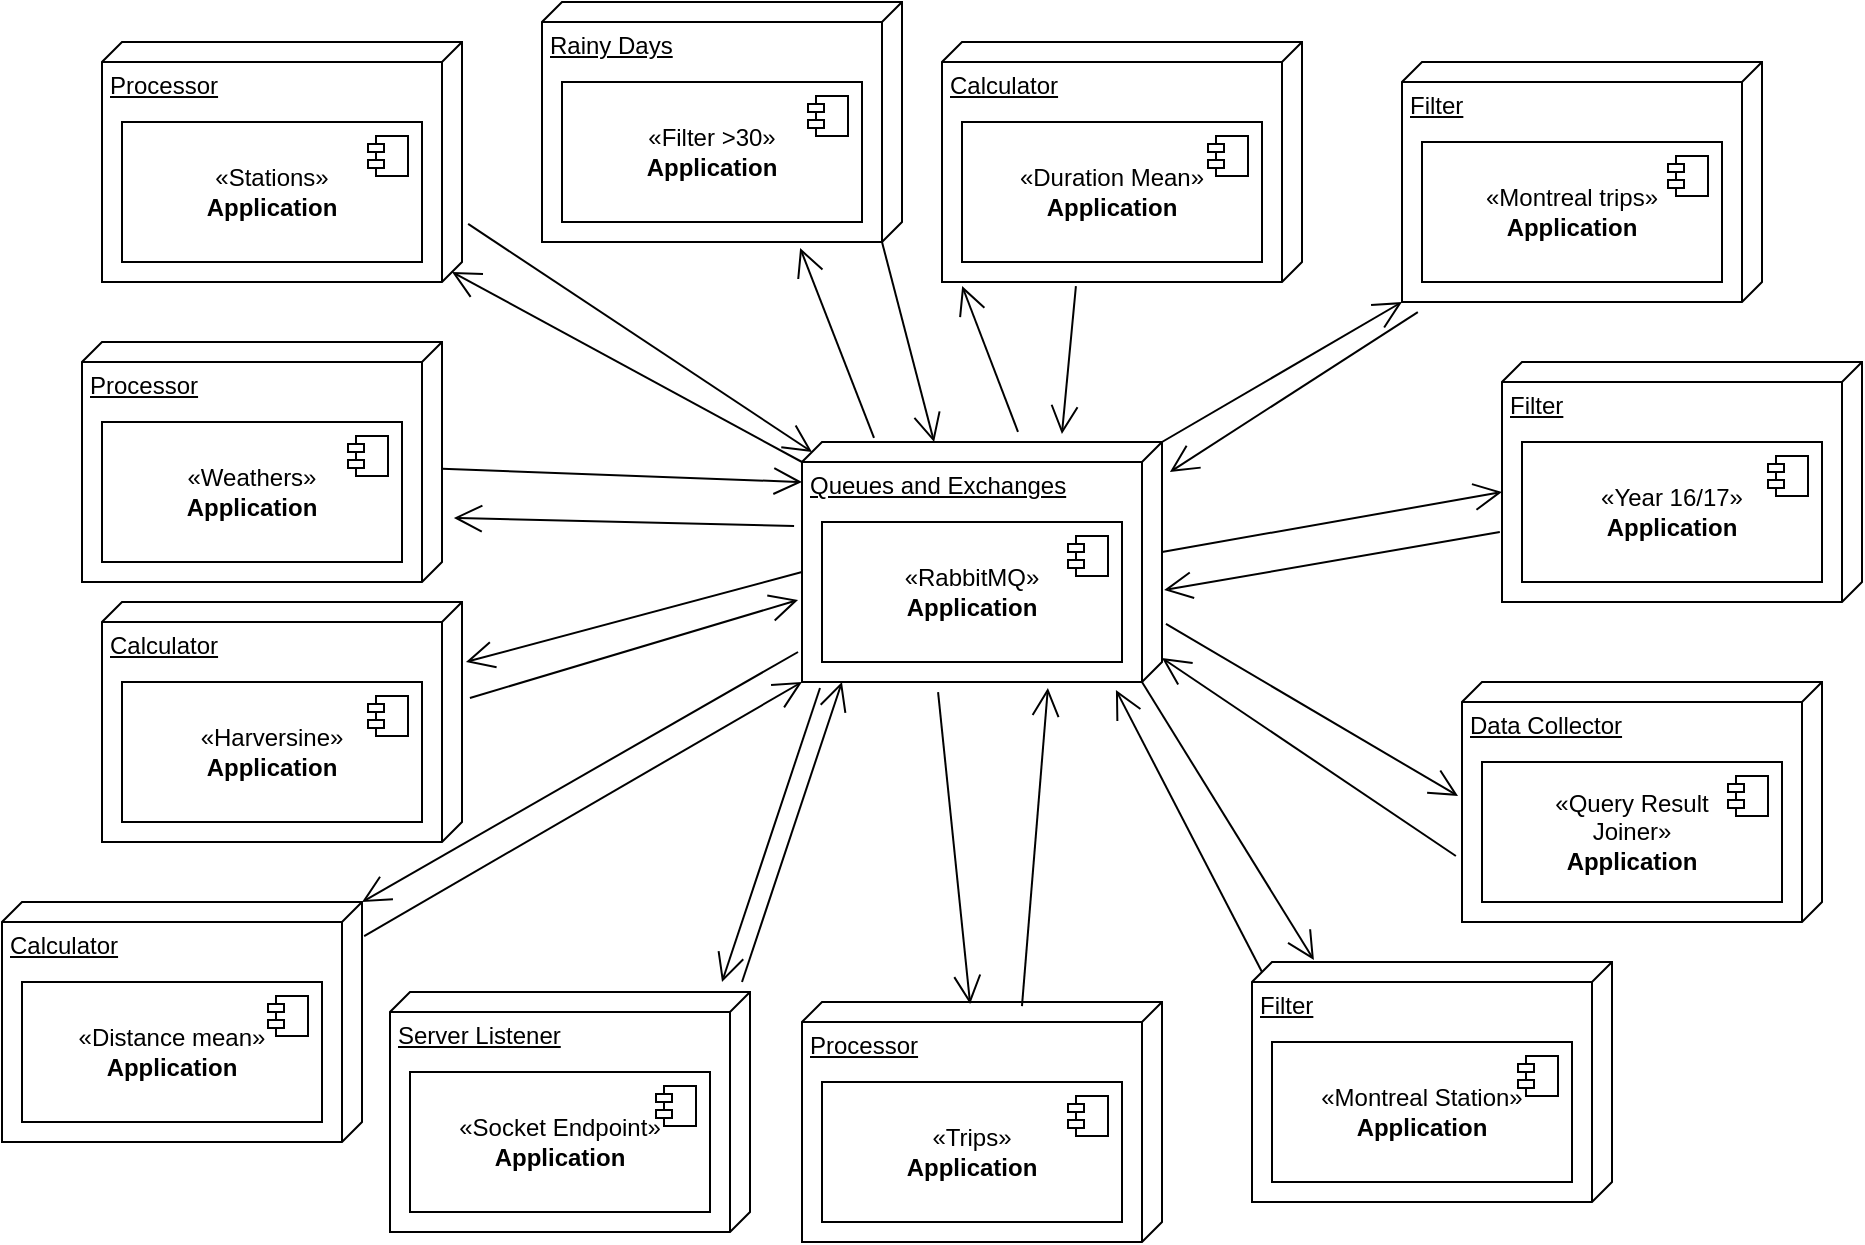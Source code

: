 <mxfile version="21.2.4" type="device">
  <diagram name="Página-1" id="bEvtYBGyxQvQHTi-NCgY">
    <mxGraphModel dx="1362" dy="729" grid="1" gridSize="10" guides="1" tooltips="1" connect="1" arrows="1" fold="1" page="1" pageScale="1" pageWidth="827" pageHeight="1169" math="0" shadow="0">
      <root>
        <mxCell id="0" />
        <mxCell id="1" parent="0" />
        <mxCell id="rHd2r1EJYfriM0uOoG0Q-19" value="«Filter &amp;gt;30»&lt;br&gt;&lt;b&gt;Application&lt;/b&gt;" style="html=1;dropTarget=0;whiteSpace=wrap;" parent="1" vertex="1">
          <mxGeometry x="510" y="50" width="150" height="70" as="geometry" />
        </mxCell>
        <mxCell id="rHd2r1EJYfriM0uOoG0Q-20" value="" style="shape=module;jettyWidth=8;jettyHeight=4;" parent="rHd2r1EJYfriM0uOoG0Q-19" vertex="1">
          <mxGeometry x="1" width="20" height="20" relative="1" as="geometry">
            <mxPoint x="-27" y="7" as="offset" />
          </mxGeometry>
        </mxCell>
        <mxCell id="-Pin-YGtVTk7OawtG1on-16" value="Processor" style="verticalAlign=top;align=left;spacingTop=8;spacingLeft=2;spacingRight=12;shape=cube;size=10;direction=south;fontStyle=4;html=1;whiteSpace=wrap;" parent="1" vertex="1">
          <mxGeometry x="260" y="190" width="180" height="120" as="geometry" />
        </mxCell>
        <mxCell id="-Pin-YGtVTk7OawtG1on-17" value="«Weathers»&lt;br&gt;&lt;b&gt;Application&lt;/b&gt;" style="html=1;dropTarget=0;whiteSpace=wrap;" parent="1" vertex="1">
          <mxGeometry x="270" y="230" width="150" height="70" as="geometry" />
        </mxCell>
        <mxCell id="-Pin-YGtVTk7OawtG1on-18" value="" style="shape=module;jettyWidth=8;jettyHeight=4;" parent="-Pin-YGtVTk7OawtG1on-17" vertex="1">
          <mxGeometry x="1" width="20" height="20" relative="1" as="geometry">
            <mxPoint x="-27" y="7" as="offset" />
          </mxGeometry>
        </mxCell>
        <mxCell id="-Pin-YGtVTk7OawtG1on-29" value="Server Listener" style="verticalAlign=top;align=left;spacingTop=8;spacingLeft=2;spacingRight=12;shape=cube;size=10;direction=south;fontStyle=4;html=1;whiteSpace=wrap;" parent="1" vertex="1">
          <mxGeometry x="414" y="515" width="180" height="120" as="geometry" />
        </mxCell>
        <mxCell id="-Pin-YGtVTk7OawtG1on-30" value="«Socket Endpoint»&lt;br&gt;&lt;b&gt;Application&lt;/b&gt;" style="html=1;dropTarget=0;whiteSpace=wrap;" parent="1" vertex="1">
          <mxGeometry x="424" y="555" width="150" height="70" as="geometry" />
        </mxCell>
        <mxCell id="-Pin-YGtVTk7OawtG1on-31" value="" style="shape=module;jettyWidth=8;jettyHeight=4;" parent="-Pin-YGtVTk7OawtG1on-30" vertex="1">
          <mxGeometry x="1" width="20" height="20" relative="1" as="geometry">
            <mxPoint x="-27" y="7" as="offset" />
          </mxGeometry>
        </mxCell>
        <mxCell id="-Pin-YGtVTk7OawtG1on-35" value="" style="endArrow=open;endFill=1;endSize=12;html=1;rounded=0;entryX=1;entryY=0.889;entryDx=0;entryDy=0;entryPerimeter=0;" parent="1" target="rHd2r1EJYfriM0uOoG0Q-2" edge="1">
          <mxGeometry width="160" relative="1" as="geometry">
            <mxPoint x="590" y="510" as="sourcePoint" />
            <mxPoint x="350" y="355" as="targetPoint" />
          </mxGeometry>
        </mxCell>
        <mxCell id="-Pin-YGtVTk7OawtG1on-43" value="Data Collector" style="verticalAlign=top;align=left;spacingTop=8;spacingLeft=2;spacingRight=12;shape=cube;size=10;direction=south;fontStyle=4;html=1;whiteSpace=wrap;" parent="1" vertex="1">
          <mxGeometry x="950" y="360" width="180" height="120" as="geometry" />
        </mxCell>
        <mxCell id="-Pin-YGtVTk7OawtG1on-44" value="«Query Result &lt;br&gt;Joiner»&lt;br&gt;&lt;b&gt;Application&lt;/b&gt;" style="html=1;dropTarget=0;whiteSpace=wrap;" parent="1" vertex="1">
          <mxGeometry x="960" y="400" width="150" height="70" as="geometry" />
        </mxCell>
        <mxCell id="-Pin-YGtVTk7OawtG1on-45" value="" style="shape=module;jettyWidth=8;jettyHeight=4;" parent="-Pin-YGtVTk7OawtG1on-44" vertex="1">
          <mxGeometry x="1" width="20" height="20" relative="1" as="geometry">
            <mxPoint x="-27" y="7" as="offset" />
          </mxGeometry>
        </mxCell>
        <mxCell id="rHd2r1EJYfriM0uOoG0Q-2" value="Queues and Exchanges" style="verticalAlign=top;align=left;spacingTop=8;spacingLeft=2;spacingRight=12;shape=cube;size=10;direction=south;fontStyle=4;html=1;whiteSpace=wrap;" parent="1" vertex="1">
          <mxGeometry x="620" y="240" width="180" height="120" as="geometry" />
        </mxCell>
        <mxCell id="rHd2r1EJYfriM0uOoG0Q-3" value="«RabbitMQ»&lt;br&gt;&lt;b&gt;Application&lt;/b&gt;" style="html=1;dropTarget=0;whiteSpace=wrap;" parent="1" vertex="1">
          <mxGeometry x="630" y="280" width="150" height="70" as="geometry" />
        </mxCell>
        <mxCell id="rHd2r1EJYfriM0uOoG0Q-4" value="" style="shape=module;jettyWidth=8;jettyHeight=4;" parent="rHd2r1EJYfriM0uOoG0Q-3" vertex="1">
          <mxGeometry x="1" width="20" height="20" relative="1" as="geometry">
            <mxPoint x="-27" y="7" as="offset" />
          </mxGeometry>
        </mxCell>
        <mxCell id="rHd2r1EJYfriM0uOoG0Q-5" value="Processor" style="verticalAlign=top;align=left;spacingTop=8;spacingLeft=2;spacingRight=12;shape=cube;size=10;direction=south;fontStyle=4;html=1;whiteSpace=wrap;" parent="1" vertex="1">
          <mxGeometry x="620" y="520" width="180" height="120" as="geometry" />
        </mxCell>
        <mxCell id="rHd2r1EJYfriM0uOoG0Q-6" value="«Trips»&lt;br&gt;&lt;b&gt;Application&lt;/b&gt;" style="html=1;dropTarget=0;whiteSpace=wrap;" parent="1" vertex="1">
          <mxGeometry x="630" y="560" width="150" height="70" as="geometry" />
        </mxCell>
        <mxCell id="rHd2r1EJYfriM0uOoG0Q-7" value="" style="shape=module;jettyWidth=8;jettyHeight=4;" parent="rHd2r1EJYfriM0uOoG0Q-6" vertex="1">
          <mxGeometry x="1" width="20" height="20" relative="1" as="geometry">
            <mxPoint x="-27" y="7" as="offset" />
          </mxGeometry>
        </mxCell>
        <mxCell id="rHd2r1EJYfriM0uOoG0Q-8" value="" style="endArrow=open;endFill=1;endSize=12;html=1;rounded=0;entryX=0.733;entryY=-0.033;entryDx=0;entryDy=0;entryPerimeter=0;exitX=0.35;exitY=1.022;exitDx=0;exitDy=0;exitPerimeter=0;" parent="1" source="rHd2r1EJYfriM0uOoG0Q-2" target="-Pin-YGtVTk7OawtG1on-16" edge="1">
          <mxGeometry width="160" relative="1" as="geometry">
            <mxPoint x="470" y="590" as="sourcePoint" />
            <mxPoint x="630" y="370" as="targetPoint" />
          </mxGeometry>
        </mxCell>
        <mxCell id="rHd2r1EJYfriM0uOoG0Q-9" value="" style="endArrow=open;endFill=1;endSize=12;html=1;rounded=0;exitX=1.042;exitY=0.622;exitDx=0;exitDy=0;exitPerimeter=0;entryX=0.008;entryY=0.533;entryDx=0;entryDy=0;entryPerimeter=0;" parent="1" source="rHd2r1EJYfriM0uOoG0Q-2" target="rHd2r1EJYfriM0uOoG0Q-5" edge="1">
          <mxGeometry width="160" relative="1" as="geometry">
            <mxPoint x="630" y="315" as="sourcePoint" />
            <mxPoint x="660" y="520" as="targetPoint" />
          </mxGeometry>
        </mxCell>
        <mxCell id="rHd2r1EJYfriM0uOoG0Q-10" value="" style="endArrow=open;endFill=1;endSize=12;html=1;rounded=0;exitX=0.017;exitY=0.389;exitDx=0;exitDy=0;exitPerimeter=0;entryX=1.025;entryY=0.317;entryDx=0;entryDy=0;entryPerimeter=0;" parent="1" source="rHd2r1EJYfriM0uOoG0Q-5" target="rHd2r1EJYfriM0uOoG0Q-2" edge="1">
          <mxGeometry width="160" relative="1" as="geometry">
            <mxPoint x="658.98" y="373" as="sourcePoint" />
            <mxPoint x="670" y="530" as="targetPoint" />
          </mxGeometry>
        </mxCell>
        <mxCell id="rHd2r1EJYfriM0uOoG0Q-11" value="" style="endArrow=open;endFill=1;endSize=12;html=1;rounded=0;entryX=0.167;entryY=1;entryDx=0;entryDy=0;entryPerimeter=0;" parent="1" source="-Pin-YGtVTk7OawtG1on-16" target="rHd2r1EJYfriM0uOoG0Q-2" edge="1">
          <mxGeometry width="160" relative="1" as="geometry">
            <mxPoint x="739.98" y="537.04" as="sourcePoint" />
            <mxPoint x="752.94" y="373" as="targetPoint" />
          </mxGeometry>
        </mxCell>
        <mxCell id="rHd2r1EJYfriM0uOoG0Q-12" value="Rainy Days" style="verticalAlign=top;align=left;spacingTop=8;spacingLeft=2;spacingRight=12;shape=cube;size=10;direction=south;fontStyle=4;html=1;whiteSpace=wrap;" parent="1" vertex="1">
          <mxGeometry x="490" y="20" width="180" height="120" as="geometry" />
        </mxCell>
        <mxCell id="rHd2r1EJYfriM0uOoG0Q-13" value="«Filter &amp;gt;30»&lt;br&gt;&lt;b&gt;Application&lt;/b&gt;" style="html=1;dropTarget=0;whiteSpace=wrap;" parent="1" vertex="1">
          <mxGeometry x="500" y="60" width="150" height="70" as="geometry" />
        </mxCell>
        <mxCell id="rHd2r1EJYfriM0uOoG0Q-14" value="" style="shape=module;jettyWidth=8;jettyHeight=4;" parent="rHd2r1EJYfriM0uOoG0Q-13" vertex="1">
          <mxGeometry x="1" width="20" height="20" relative="1" as="geometry">
            <mxPoint x="-27" y="7" as="offset" />
          </mxGeometry>
        </mxCell>
        <mxCell id="rHd2r1EJYfriM0uOoG0Q-15" value="" style="endArrow=open;endFill=1;endSize=12;html=1;rounded=0;exitX=-0.017;exitY=0.8;exitDx=0;exitDy=0;exitPerimeter=0;entryX=1.025;entryY=0.283;entryDx=0;entryDy=0;entryPerimeter=0;" parent="1" source="rHd2r1EJYfriM0uOoG0Q-2" target="rHd2r1EJYfriM0uOoG0Q-12" edge="1">
          <mxGeometry width="160" relative="1" as="geometry">
            <mxPoint x="739.98" y="537.04" as="sourcePoint" />
            <mxPoint x="752.94" y="373" as="targetPoint" />
          </mxGeometry>
        </mxCell>
        <mxCell id="rHd2r1EJYfriM0uOoG0Q-16" value="" style="endArrow=open;endFill=1;endSize=12;html=1;rounded=0;exitX=0;exitY=0;exitDx=120;exitDy=10;exitPerimeter=0;entryX=0;entryY=0.633;entryDx=0;entryDy=0;entryPerimeter=0;" parent="1" source="rHd2r1EJYfriM0uOoG0Q-12" target="rHd2r1EJYfriM0uOoG0Q-2" edge="1">
          <mxGeometry width="160" relative="1" as="geometry">
            <mxPoint x="630" y="260" as="sourcePoint" />
            <mxPoint x="499.06" y="173" as="targetPoint" />
          </mxGeometry>
        </mxCell>
        <mxCell id="rHd2r1EJYfriM0uOoG0Q-26" value="" style="endArrow=open;endFill=1;endSize=12;html=1;rounded=0;exitX=0.725;exitY=1.017;exitDx=0;exitDy=0;exitPerimeter=0;entryX=1.025;entryY=0.283;entryDx=0;entryDy=0;entryPerimeter=0;" parent="1" source="-Pin-YGtVTk7OawtG1on-43" edge="1">
          <mxGeometry width="160" relative="1" as="geometry">
            <mxPoint x="856.94" y="422.96" as="sourcePoint" />
            <mxPoint x="800" y="348" as="targetPoint" />
          </mxGeometry>
        </mxCell>
        <mxCell id="rHd2r1EJYfriM0uOoG0Q-27" value="" style="endArrow=open;endFill=1;endSize=12;html=1;rounded=0;exitX=0.758;exitY=-0.011;exitDx=0;exitDy=0;exitPerimeter=0;entryX=0.475;entryY=1.011;entryDx=0;entryDy=0;entryPerimeter=0;" parent="1" source="rHd2r1EJYfriM0uOoG0Q-2" target="-Pin-YGtVTk7OawtG1on-43" edge="1">
          <mxGeometry width="160" relative="1" as="geometry">
            <mxPoint x="840.94" y="345" as="sourcePoint" />
            <mxPoint x="887" y="425" as="targetPoint" />
          </mxGeometry>
        </mxCell>
        <mxCell id="rHd2r1EJYfriM0uOoG0Q-29" value="«Filter &amp;gt;30»&lt;br&gt;&lt;b&gt;Application&lt;/b&gt;" style="html=1;dropTarget=0;whiteSpace=wrap;" parent="1" vertex="1">
          <mxGeometry x="710" y="70" width="150" height="70" as="geometry" />
        </mxCell>
        <mxCell id="rHd2r1EJYfriM0uOoG0Q-30" value="" style="shape=module;jettyWidth=8;jettyHeight=4;" parent="rHd2r1EJYfriM0uOoG0Q-29" vertex="1">
          <mxGeometry x="1" width="20" height="20" relative="1" as="geometry">
            <mxPoint x="-27" y="7" as="offset" />
          </mxGeometry>
        </mxCell>
        <mxCell id="rHd2r1EJYfriM0uOoG0Q-31" value="Calculator" style="verticalAlign=top;align=left;spacingTop=8;spacingLeft=2;spacingRight=12;shape=cube;size=10;direction=south;fontStyle=4;html=1;whiteSpace=wrap;" parent="1" vertex="1">
          <mxGeometry x="690" y="40" width="180" height="120" as="geometry" />
        </mxCell>
        <mxCell id="rHd2r1EJYfriM0uOoG0Q-32" value="«Duration Mean»&lt;br&gt;&lt;b&gt;Application&lt;/b&gt;" style="html=1;dropTarget=0;whiteSpace=wrap;" parent="1" vertex="1">
          <mxGeometry x="700" y="80" width="150" height="70" as="geometry" />
        </mxCell>
        <mxCell id="rHd2r1EJYfriM0uOoG0Q-33" value="" style="shape=module;jettyWidth=8;jettyHeight=4;" parent="rHd2r1EJYfriM0uOoG0Q-32" vertex="1">
          <mxGeometry x="1" width="20" height="20" relative="1" as="geometry">
            <mxPoint x="-27" y="7" as="offset" />
          </mxGeometry>
        </mxCell>
        <mxCell id="rHd2r1EJYfriM0uOoG0Q-34" value="" style="endArrow=open;endFill=1;endSize=12;html=1;rounded=0;entryX=-0.033;entryY=0.278;entryDx=0;entryDy=0;entryPerimeter=0;exitX=1.017;exitY=0.628;exitDx=0;exitDy=0;exitPerimeter=0;" parent="1" source="rHd2r1EJYfriM0uOoG0Q-31" target="rHd2r1EJYfriM0uOoG0Q-2" edge="1">
          <mxGeometry width="160" relative="1" as="geometry">
            <mxPoint x="520" y="565" as="sourcePoint" />
            <mxPoint x="649.98" y="370" as="targetPoint" />
          </mxGeometry>
        </mxCell>
        <mxCell id="rHd2r1EJYfriM0uOoG0Q-35" value="" style="endArrow=open;endFill=1;endSize=12;html=1;rounded=0;entryX=1.017;entryY=0.944;entryDx=0;entryDy=0;entryPerimeter=0;exitX=-0.042;exitY=0.4;exitDx=0;exitDy=0;exitPerimeter=0;" parent="1" source="rHd2r1EJYfriM0uOoG0Q-2" target="rHd2r1EJYfriM0uOoG0Q-31" edge="1">
          <mxGeometry width="160" relative="1" as="geometry">
            <mxPoint x="926.96" y="182.04" as="sourcePoint" />
            <mxPoint x="813.06" y="288.04" as="targetPoint" />
          </mxGeometry>
        </mxCell>
        <mxCell id="ZEGDszfYdUQHCX0gs1Bg-1" value="" style="endArrow=open;endFill=1;endSize=12;html=1;rounded=0;exitX=1.025;exitY=0.95;exitDx=0;exitDy=0;exitPerimeter=0;" edge="1" parent="1" source="rHd2r1EJYfriM0uOoG0Q-2">
          <mxGeometry width="160" relative="1" as="geometry">
            <mxPoint x="927" y="182" as="sourcePoint" />
            <mxPoint x="580" y="510" as="targetPoint" />
          </mxGeometry>
        </mxCell>
        <mxCell id="ZEGDszfYdUQHCX0gs1Bg-2" value="Filter" style="verticalAlign=top;align=left;spacingTop=8;spacingLeft=2;spacingRight=12;shape=cube;size=10;direction=south;fontStyle=4;html=1;whiteSpace=wrap;" vertex="1" parent="1">
          <mxGeometry x="845" y="500" width="180" height="120" as="geometry" />
        </mxCell>
        <mxCell id="ZEGDszfYdUQHCX0gs1Bg-3" value="«Montreal Station»&lt;br&gt;&lt;b&gt;Application&lt;/b&gt;" style="html=1;dropTarget=0;whiteSpace=wrap;" vertex="1" parent="1">
          <mxGeometry x="855" y="540" width="150" height="70" as="geometry" />
        </mxCell>
        <mxCell id="ZEGDszfYdUQHCX0gs1Bg-4" value="" style="shape=module;jettyWidth=8;jettyHeight=4;" vertex="1" parent="ZEGDszfYdUQHCX0gs1Bg-3">
          <mxGeometry x="1" width="20" height="20" relative="1" as="geometry">
            <mxPoint x="-27" y="7" as="offset" />
          </mxGeometry>
        </mxCell>
        <mxCell id="ZEGDszfYdUQHCX0gs1Bg-5" value="" style="endArrow=open;endFill=1;endSize=12;html=1;rounded=0;exitX=0;exitY=0;exitDx=5;exitDy=175;exitPerimeter=0;entryX=1.033;entryY=0.128;entryDx=0;entryDy=0;entryPerimeter=0;" edge="1" parent="1" source="ZEGDszfYdUQHCX0gs1Bg-2" target="rHd2r1EJYfriM0uOoG0Q-2">
          <mxGeometry width="160" relative="1" as="geometry">
            <mxPoint x="897" y="471" as="sourcePoint" />
            <mxPoint x="780" y="417" as="targetPoint" />
          </mxGeometry>
        </mxCell>
        <mxCell id="ZEGDszfYdUQHCX0gs1Bg-6" value="" style="endArrow=open;endFill=1;endSize=12;html=1;rounded=0;exitX=0;exitY=0;exitDx=120;exitDy=10;exitPerimeter=0;entryX=-0.008;entryY=0.828;entryDx=0;entryDy=0;entryPerimeter=0;" edge="1" parent="1" source="rHd2r1EJYfriM0uOoG0Q-2" target="ZEGDszfYdUQHCX0gs1Bg-2">
          <mxGeometry width="160" relative="1" as="geometry">
            <mxPoint x="782" y="400" as="sourcePoint" />
            <mxPoint x="898" y="441" as="targetPoint" />
          </mxGeometry>
        </mxCell>
        <mxCell id="ZEGDszfYdUQHCX0gs1Bg-7" value="Filter" style="verticalAlign=top;align=left;spacingTop=8;spacingLeft=2;spacingRight=12;shape=cube;size=10;direction=south;fontStyle=4;html=1;whiteSpace=wrap;" vertex="1" parent="1">
          <mxGeometry x="970" y="200" width="180" height="120" as="geometry" />
        </mxCell>
        <mxCell id="ZEGDszfYdUQHCX0gs1Bg-8" value="«Year 16/17»&lt;br&gt;&lt;b&gt;Application&lt;/b&gt;" style="html=1;dropTarget=0;whiteSpace=wrap;" vertex="1" parent="1">
          <mxGeometry x="980" y="240" width="150" height="70" as="geometry" />
        </mxCell>
        <mxCell id="ZEGDszfYdUQHCX0gs1Bg-9" value="" style="shape=module;jettyWidth=8;jettyHeight=4;" vertex="1" parent="ZEGDszfYdUQHCX0gs1Bg-8">
          <mxGeometry x="1" width="20" height="20" relative="1" as="geometry">
            <mxPoint x="-27" y="7" as="offset" />
          </mxGeometry>
        </mxCell>
        <mxCell id="ZEGDszfYdUQHCX0gs1Bg-10" value="" style="endArrow=open;endFill=1;endSize=12;html=1;rounded=0;exitX=0;exitY=0;exitDx=55;exitDy=0;exitPerimeter=0;entryX=0;entryY=0;entryDx=65;entryDy=180;entryPerimeter=0;" edge="1" parent="1" source="rHd2r1EJYfriM0uOoG0Q-2" target="ZEGDszfYdUQHCX0gs1Bg-7">
          <mxGeometry width="160" relative="1" as="geometry">
            <mxPoint x="812" y="341" as="sourcePoint" />
            <mxPoint x="958" y="427" as="targetPoint" />
          </mxGeometry>
        </mxCell>
        <mxCell id="ZEGDszfYdUQHCX0gs1Bg-11" value="" style="endArrow=open;endFill=1;endSize=12;html=1;rounded=0;exitX=0.708;exitY=1.006;exitDx=0;exitDy=0;exitPerimeter=0;entryX=0.617;entryY=-0.006;entryDx=0;entryDy=0;entryPerimeter=0;" edge="1" parent="1" source="ZEGDszfYdUQHCX0gs1Bg-7" target="rHd2r1EJYfriM0uOoG0Q-2">
          <mxGeometry width="160" relative="1" as="geometry">
            <mxPoint x="810" y="305" as="sourcePoint" />
            <mxPoint x="870" y="330" as="targetPoint" />
          </mxGeometry>
        </mxCell>
        <mxCell id="ZEGDszfYdUQHCX0gs1Bg-12" value="Filter" style="verticalAlign=top;align=left;spacingTop=8;spacingLeft=2;spacingRight=12;shape=cube;size=10;direction=south;fontStyle=4;html=1;whiteSpace=wrap;" vertex="1" parent="1">
          <mxGeometry x="920" y="50" width="180" height="120" as="geometry" />
        </mxCell>
        <mxCell id="ZEGDszfYdUQHCX0gs1Bg-13" value="«Montreal trips»&lt;br&gt;&lt;b&gt;Application&lt;/b&gt;" style="html=1;dropTarget=0;whiteSpace=wrap;" vertex="1" parent="1">
          <mxGeometry x="930" y="90" width="150" height="70" as="geometry" />
        </mxCell>
        <mxCell id="ZEGDszfYdUQHCX0gs1Bg-14" value="" style="shape=module;jettyWidth=8;jettyHeight=4;" vertex="1" parent="ZEGDszfYdUQHCX0gs1Bg-13">
          <mxGeometry x="1" width="20" height="20" relative="1" as="geometry">
            <mxPoint x="-27" y="7" as="offset" />
          </mxGeometry>
        </mxCell>
        <mxCell id="ZEGDszfYdUQHCX0gs1Bg-15" value="" style="endArrow=open;endFill=1;endSize=12;html=1;rounded=0;exitX=0;exitY=0;exitDx=0;exitDy=0;exitPerimeter=0;entryX=1;entryY=1;entryDx=0;entryDy=0;entryPerimeter=0;" edge="1" parent="1" source="rHd2r1EJYfriM0uOoG0Q-2" target="ZEGDszfYdUQHCX0gs1Bg-12">
          <mxGeometry width="160" relative="1" as="geometry">
            <mxPoint x="810" y="305" as="sourcePoint" />
            <mxPoint x="980" y="275" as="targetPoint" />
          </mxGeometry>
        </mxCell>
        <mxCell id="ZEGDszfYdUQHCX0gs1Bg-16" value="" style="endArrow=open;endFill=1;endSize=12;html=1;rounded=0;exitX=1.042;exitY=0.956;exitDx=0;exitDy=0;exitPerimeter=0;entryX=0.125;entryY=-0.022;entryDx=0;entryDy=0;entryPerimeter=0;" edge="1" parent="1" source="ZEGDszfYdUQHCX0gs1Bg-12" target="rHd2r1EJYfriM0uOoG0Q-2">
          <mxGeometry width="160" relative="1" as="geometry">
            <mxPoint x="810" y="250" as="sourcePoint" />
            <mxPoint x="890" y="250" as="targetPoint" />
          </mxGeometry>
        </mxCell>
        <mxCell id="ZEGDszfYdUQHCX0gs1Bg-17" value="Calculator" style="verticalAlign=top;align=left;spacingTop=8;spacingLeft=2;spacingRight=12;shape=cube;size=10;direction=south;fontStyle=4;html=1;whiteSpace=wrap;" vertex="1" parent="1">
          <mxGeometry x="270" y="320" width="180" height="120" as="geometry" />
        </mxCell>
        <mxCell id="ZEGDszfYdUQHCX0gs1Bg-18" value="«Harversine»&lt;br&gt;&lt;b&gt;Application&lt;/b&gt;" style="html=1;dropTarget=0;whiteSpace=wrap;" vertex="1" parent="1">
          <mxGeometry x="280" y="360" width="150" height="70" as="geometry" />
        </mxCell>
        <mxCell id="ZEGDszfYdUQHCX0gs1Bg-19" value="" style="shape=module;jettyWidth=8;jettyHeight=4;" vertex="1" parent="ZEGDszfYdUQHCX0gs1Bg-18">
          <mxGeometry x="1" width="20" height="20" relative="1" as="geometry">
            <mxPoint x="-27" y="7" as="offset" />
          </mxGeometry>
        </mxCell>
        <mxCell id="ZEGDszfYdUQHCX0gs1Bg-20" value="" style="endArrow=open;endFill=1;endSize=12;html=1;rounded=0;entryX=0.25;entryY=-0.011;entryDx=0;entryDy=0;entryPerimeter=0;exitX=0;exitY=0;exitDx=65;exitDy=180;exitPerimeter=0;" edge="1" parent="1" source="rHd2r1EJYfriM0uOoG0Q-2" target="ZEGDszfYdUQHCX0gs1Bg-17">
          <mxGeometry width="160" relative="1" as="geometry">
            <mxPoint x="626" y="292" as="sourcePoint" />
            <mxPoint x="476" y="278" as="targetPoint" />
          </mxGeometry>
        </mxCell>
        <mxCell id="ZEGDszfYdUQHCX0gs1Bg-21" value="" style="endArrow=open;endFill=1;endSize=12;html=1;rounded=0;exitX=0.4;exitY=-0.022;exitDx=0;exitDy=0;exitPerimeter=0;entryX=0.658;entryY=1.011;entryDx=0;entryDy=0;entryPerimeter=0;" edge="1" parent="1" source="ZEGDszfYdUQHCX0gs1Bg-17" target="rHd2r1EJYfriM0uOoG0Q-2">
          <mxGeometry width="160" relative="1" as="geometry">
            <mxPoint x="630" y="315" as="sourcePoint" />
            <mxPoint x="550" y="360" as="targetPoint" />
          </mxGeometry>
        </mxCell>
        <mxCell id="ZEGDszfYdUQHCX0gs1Bg-22" value="Calculator" style="verticalAlign=top;align=left;spacingTop=8;spacingLeft=2;spacingRight=12;shape=cube;size=10;direction=south;fontStyle=4;html=1;whiteSpace=wrap;" vertex="1" parent="1">
          <mxGeometry x="220" y="470" width="180" height="120" as="geometry" />
        </mxCell>
        <mxCell id="ZEGDszfYdUQHCX0gs1Bg-23" value="«Distance mean»&lt;br&gt;&lt;b&gt;Application&lt;/b&gt;" style="html=1;dropTarget=0;whiteSpace=wrap;" vertex="1" parent="1">
          <mxGeometry x="230" y="510" width="150" height="70" as="geometry" />
        </mxCell>
        <mxCell id="ZEGDszfYdUQHCX0gs1Bg-24" value="" style="shape=module;jettyWidth=8;jettyHeight=4;" vertex="1" parent="ZEGDszfYdUQHCX0gs1Bg-23">
          <mxGeometry x="1" width="20" height="20" relative="1" as="geometry">
            <mxPoint x="-27" y="7" as="offset" />
          </mxGeometry>
        </mxCell>
        <mxCell id="ZEGDszfYdUQHCX0gs1Bg-25" value="" style="endArrow=open;endFill=1;endSize=12;html=1;rounded=0;exitX=0.875;exitY=1.011;exitDx=0;exitDy=0;exitPerimeter=0;entryX=0;entryY=0;entryDx=0;entryDy=0;entryPerimeter=0;" edge="1" parent="1" source="rHd2r1EJYfriM0uOoG0Q-2" target="ZEGDszfYdUQHCX0gs1Bg-22">
          <mxGeometry width="160" relative="1" as="geometry">
            <mxPoint x="629" y="362" as="sourcePoint" />
            <mxPoint x="590" y="520" as="targetPoint" />
          </mxGeometry>
        </mxCell>
        <mxCell id="ZEGDszfYdUQHCX0gs1Bg-26" value="" style="endArrow=open;endFill=1;endSize=12;html=1;rounded=0;exitX=0.142;exitY=-0.006;exitDx=0;exitDy=0;exitPerimeter=0;" edge="1" parent="1" source="ZEGDszfYdUQHCX0gs1Bg-22">
          <mxGeometry width="160" relative="1" as="geometry">
            <mxPoint x="628" y="355" as="sourcePoint" />
            <mxPoint x="620" y="360" as="targetPoint" />
          </mxGeometry>
        </mxCell>
        <mxCell id="ZEGDszfYdUQHCX0gs1Bg-27" value="«Filter &amp;gt;30»&lt;br&gt;&lt;b&gt;Application&lt;/b&gt;" style="html=1;dropTarget=0;whiteSpace=wrap;" vertex="1" parent="1">
          <mxGeometry x="290" y="70" width="150" height="70" as="geometry" />
        </mxCell>
        <mxCell id="ZEGDszfYdUQHCX0gs1Bg-28" value="" style="shape=module;jettyWidth=8;jettyHeight=4;" vertex="1" parent="ZEGDszfYdUQHCX0gs1Bg-27">
          <mxGeometry x="1" width="20" height="20" relative="1" as="geometry">
            <mxPoint x="-27" y="7" as="offset" />
          </mxGeometry>
        </mxCell>
        <mxCell id="ZEGDszfYdUQHCX0gs1Bg-29" value="Processor" style="verticalAlign=top;align=left;spacingTop=8;spacingLeft=2;spacingRight=12;shape=cube;size=10;direction=south;fontStyle=4;html=1;whiteSpace=wrap;" vertex="1" parent="1">
          <mxGeometry x="270" y="40" width="180" height="120" as="geometry" />
        </mxCell>
        <mxCell id="ZEGDszfYdUQHCX0gs1Bg-30" value="«Stations»&lt;br&gt;&lt;b&gt;Application&lt;/b&gt;" style="html=1;dropTarget=0;whiteSpace=wrap;" vertex="1" parent="1">
          <mxGeometry x="280" y="80" width="150" height="70" as="geometry" />
        </mxCell>
        <mxCell id="ZEGDszfYdUQHCX0gs1Bg-31" value="" style="shape=module;jettyWidth=8;jettyHeight=4;" vertex="1" parent="ZEGDszfYdUQHCX0gs1Bg-30">
          <mxGeometry x="1" width="20" height="20" relative="1" as="geometry">
            <mxPoint x="-27" y="7" as="offset" />
          </mxGeometry>
        </mxCell>
        <mxCell id="ZEGDszfYdUQHCX0gs1Bg-32" value="" style="endArrow=open;endFill=1;endSize=12;html=1;rounded=0;entryX=0;entryY=0;entryDx=5;entryDy=175;entryPerimeter=0;exitX=0.758;exitY=-0.017;exitDx=0;exitDy=0;exitPerimeter=0;" edge="1" parent="1" source="ZEGDszfYdUQHCX0gs1Bg-29" target="rHd2r1EJYfriM0uOoG0Q-2">
          <mxGeometry width="160" relative="1" as="geometry">
            <mxPoint x="450" y="263" as="sourcePoint" />
            <mxPoint x="630" y="270" as="targetPoint" />
          </mxGeometry>
        </mxCell>
        <mxCell id="ZEGDszfYdUQHCX0gs1Bg-33" value="" style="endArrow=open;endFill=1;endSize=12;html=1;rounded=0;entryX=0;entryY=0;entryDx=115;entryDy=5;entryPerimeter=0;exitX=0;exitY=0;exitDx=10;exitDy=180;exitPerimeter=0;" edge="1" parent="1" source="rHd2r1EJYfriM0uOoG0Q-2" target="ZEGDszfYdUQHCX0gs1Bg-29">
          <mxGeometry width="160" relative="1" as="geometry">
            <mxPoint x="520" y="230" as="sourcePoint" />
            <mxPoint x="635" y="255" as="targetPoint" />
          </mxGeometry>
        </mxCell>
      </root>
    </mxGraphModel>
  </diagram>
</mxfile>
